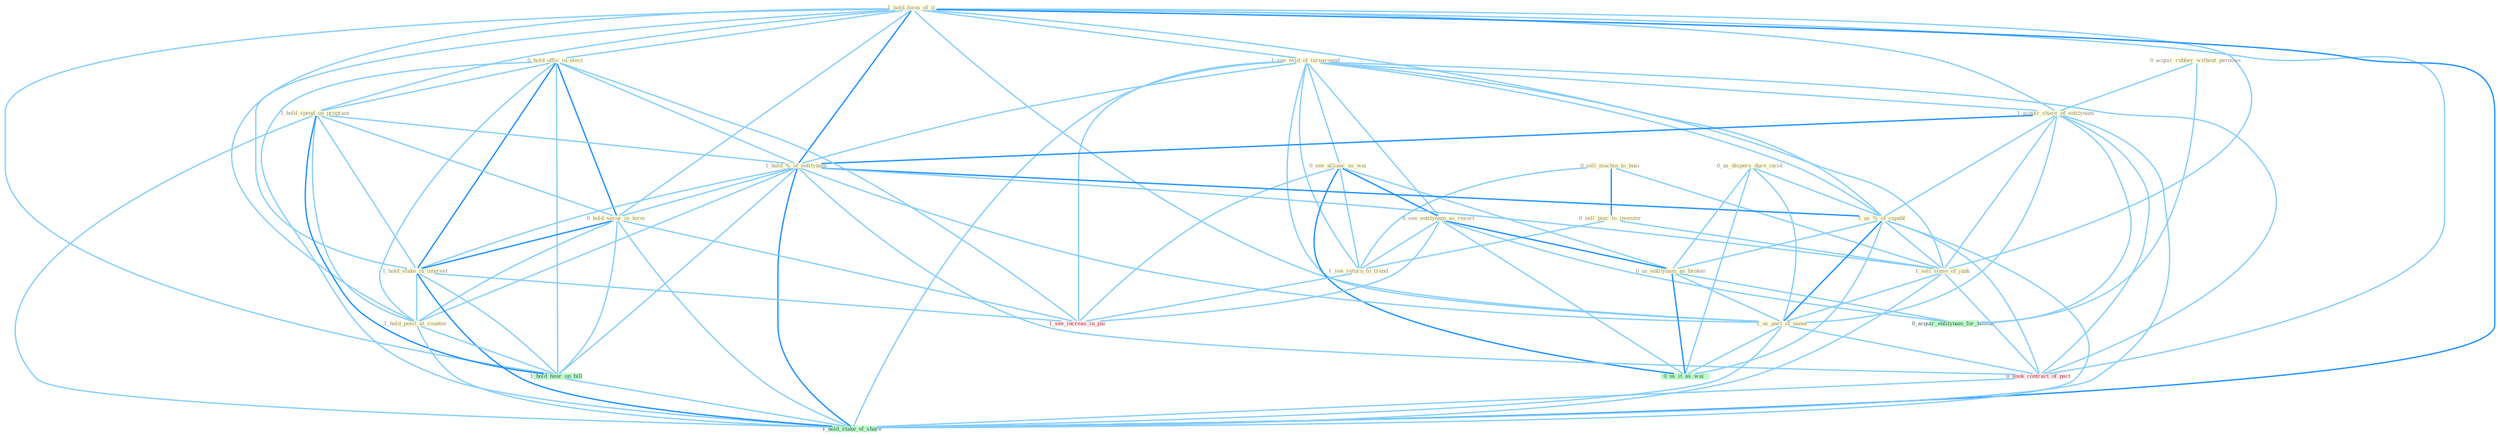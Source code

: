 Graph G{ 
    node
    [shape=polygon,style=filled,width=.5,height=.06,color="#BDFCC9",fixedsize=true,fontsize=4,
    fontcolor="#2f4f4f"];
    {node
    [color="#ffffe0", fontcolor="#8b7d6b"] "1_hold_form_of_it " "0_acquir_rubber_without_permiss " "0_sell_machin_to_busi " "1_see_evid_of_turnaround " "1_acquir_share_of_entitynam " "0_hold_offic_in_elect " "0_sell_piec_to_investor " "1_hold_spend_on_program " "0_see_allianc_as_wai " "0_see_entitynam_as_resort " "1_hold_%_of_entitynam " "0_us_dispers_dure_incid " "1_see_return_to_trend " "0_hold_secur_in_term " "1_hold_stake_in_interest " "1_hold_posit_at_counter " "1_us_%_of_capabl " "0_us_entitynam_as_broker " "1_sell_some_of_junk " "1_us_part_of_name "}
{node [color="#fff0f5", fontcolor="#b22222"] "0_seek_contract_of_pact " "1_see_increas_in_pai "}
edge [color="#B0E2FF"];

	"1_hold_form_of_it " -- "1_see_evid_of_turnaround " [w="1", color="#87cefa" ];
	"1_hold_form_of_it " -- "1_acquir_share_of_entitynam " [w="1", color="#87cefa" ];
	"1_hold_form_of_it " -- "0_hold_offic_in_elect " [w="1", color="#87cefa" ];
	"1_hold_form_of_it " -- "1_hold_spend_on_program " [w="1", color="#87cefa" ];
	"1_hold_form_of_it " -- "1_hold_%_of_entitynam " [w="2", color="#1e90ff" , len=0.8];
	"1_hold_form_of_it " -- "0_hold_secur_in_term " [w="1", color="#87cefa" ];
	"1_hold_form_of_it " -- "1_hold_stake_in_interest " [w="1", color="#87cefa" ];
	"1_hold_form_of_it " -- "1_hold_posit_at_counter " [w="1", color="#87cefa" ];
	"1_hold_form_of_it " -- "1_us_%_of_capabl " [w="1", color="#87cefa" ];
	"1_hold_form_of_it " -- "1_sell_some_of_junk " [w="1", color="#87cefa" ];
	"1_hold_form_of_it " -- "1_us_part_of_name " [w="1", color="#87cefa" ];
	"1_hold_form_of_it " -- "0_seek_contract_of_pact " [w="1", color="#87cefa" ];
	"1_hold_form_of_it " -- "1_hold_hear_on_bill " [w="1", color="#87cefa" ];
	"1_hold_form_of_it " -- "1_hold_stake_of_share " [w="2", color="#1e90ff" , len=0.8];
	"0_acquir_rubber_without_permiss " -- "1_acquir_share_of_entitynam " [w="1", color="#87cefa" ];
	"0_acquir_rubber_without_permiss " -- "0_acquir_entitynam_for_billion " [w="1", color="#87cefa" ];
	"0_sell_machin_to_busi " -- "0_sell_piec_to_investor " [w="2", color="#1e90ff" , len=0.8];
	"0_sell_machin_to_busi " -- "1_see_return_to_trend " [w="1", color="#87cefa" ];
	"0_sell_machin_to_busi " -- "1_sell_some_of_junk " [w="1", color="#87cefa" ];
	"1_see_evid_of_turnaround " -- "1_acquir_share_of_entitynam " [w="1", color="#87cefa" ];
	"1_see_evid_of_turnaround " -- "0_see_allianc_as_wai " [w="1", color="#87cefa" ];
	"1_see_evid_of_turnaround " -- "0_see_entitynam_as_resort " [w="1", color="#87cefa" ];
	"1_see_evid_of_turnaround " -- "1_hold_%_of_entitynam " [w="1", color="#87cefa" ];
	"1_see_evid_of_turnaround " -- "1_see_return_to_trend " [w="1", color="#87cefa" ];
	"1_see_evid_of_turnaround " -- "1_us_%_of_capabl " [w="1", color="#87cefa" ];
	"1_see_evid_of_turnaround " -- "1_sell_some_of_junk " [w="1", color="#87cefa" ];
	"1_see_evid_of_turnaround " -- "1_us_part_of_name " [w="1", color="#87cefa" ];
	"1_see_evid_of_turnaround " -- "0_seek_contract_of_pact " [w="1", color="#87cefa" ];
	"1_see_evid_of_turnaround " -- "1_see_increas_in_pai " [w="1", color="#87cefa" ];
	"1_see_evid_of_turnaround " -- "1_hold_stake_of_share " [w="1", color="#87cefa" ];
	"1_acquir_share_of_entitynam " -- "1_hold_%_of_entitynam " [w="2", color="#1e90ff" , len=0.8];
	"1_acquir_share_of_entitynam " -- "1_us_%_of_capabl " [w="1", color="#87cefa" ];
	"1_acquir_share_of_entitynam " -- "1_sell_some_of_junk " [w="1", color="#87cefa" ];
	"1_acquir_share_of_entitynam " -- "1_us_part_of_name " [w="1", color="#87cefa" ];
	"1_acquir_share_of_entitynam " -- "0_seek_contract_of_pact " [w="1", color="#87cefa" ];
	"1_acquir_share_of_entitynam " -- "0_acquir_entitynam_for_billion " [w="1", color="#87cefa" ];
	"1_acquir_share_of_entitynam " -- "1_hold_stake_of_share " [w="1", color="#87cefa" ];
	"0_hold_offic_in_elect " -- "1_hold_spend_on_program " [w="1", color="#87cefa" ];
	"0_hold_offic_in_elect " -- "1_hold_%_of_entitynam " [w="1", color="#87cefa" ];
	"0_hold_offic_in_elect " -- "0_hold_secur_in_term " [w="2", color="#1e90ff" , len=0.8];
	"0_hold_offic_in_elect " -- "1_hold_stake_in_interest " [w="2", color="#1e90ff" , len=0.8];
	"0_hold_offic_in_elect " -- "1_hold_posit_at_counter " [w="1", color="#87cefa" ];
	"0_hold_offic_in_elect " -- "1_see_increas_in_pai " [w="1", color="#87cefa" ];
	"0_hold_offic_in_elect " -- "1_hold_hear_on_bill " [w="1", color="#87cefa" ];
	"0_hold_offic_in_elect " -- "1_hold_stake_of_share " [w="1", color="#87cefa" ];
	"0_sell_piec_to_investor " -- "1_see_return_to_trend " [w="1", color="#87cefa" ];
	"0_sell_piec_to_investor " -- "1_sell_some_of_junk " [w="1", color="#87cefa" ];
	"1_hold_spend_on_program " -- "1_hold_%_of_entitynam " [w="1", color="#87cefa" ];
	"1_hold_spend_on_program " -- "0_hold_secur_in_term " [w="1", color="#87cefa" ];
	"1_hold_spend_on_program " -- "1_hold_stake_in_interest " [w="1", color="#87cefa" ];
	"1_hold_spend_on_program " -- "1_hold_posit_at_counter " [w="1", color="#87cefa" ];
	"1_hold_spend_on_program " -- "1_hold_hear_on_bill " [w="2", color="#1e90ff" , len=0.8];
	"1_hold_spend_on_program " -- "1_hold_stake_of_share " [w="1", color="#87cefa" ];
	"0_see_allianc_as_wai " -- "0_see_entitynam_as_resort " [w="2", color="#1e90ff" , len=0.8];
	"0_see_allianc_as_wai " -- "1_see_return_to_trend " [w="1", color="#87cefa" ];
	"0_see_allianc_as_wai " -- "0_us_entitynam_as_broker " [w="1", color="#87cefa" ];
	"0_see_allianc_as_wai " -- "0_us_it_as_wai " [w="2", color="#1e90ff" , len=0.8];
	"0_see_allianc_as_wai " -- "1_see_increas_in_pai " [w="1", color="#87cefa" ];
	"0_see_entitynam_as_resort " -- "1_see_return_to_trend " [w="1", color="#87cefa" ];
	"0_see_entitynam_as_resort " -- "0_us_entitynam_as_broker " [w="2", color="#1e90ff" , len=0.8];
	"0_see_entitynam_as_resort " -- "0_us_it_as_wai " [w="1", color="#87cefa" ];
	"0_see_entitynam_as_resort " -- "0_acquir_entitynam_for_billion " [w="1", color="#87cefa" ];
	"0_see_entitynam_as_resort " -- "1_see_increas_in_pai " [w="1", color="#87cefa" ];
	"1_hold_%_of_entitynam " -- "0_hold_secur_in_term " [w="1", color="#87cefa" ];
	"1_hold_%_of_entitynam " -- "1_hold_stake_in_interest " [w="1", color="#87cefa" ];
	"1_hold_%_of_entitynam " -- "1_hold_posit_at_counter " [w="1", color="#87cefa" ];
	"1_hold_%_of_entitynam " -- "1_us_%_of_capabl " [w="2", color="#1e90ff" , len=0.8];
	"1_hold_%_of_entitynam " -- "1_sell_some_of_junk " [w="1", color="#87cefa" ];
	"1_hold_%_of_entitynam " -- "1_us_part_of_name " [w="1", color="#87cefa" ];
	"1_hold_%_of_entitynam " -- "0_seek_contract_of_pact " [w="1", color="#87cefa" ];
	"1_hold_%_of_entitynam " -- "1_hold_hear_on_bill " [w="1", color="#87cefa" ];
	"1_hold_%_of_entitynam " -- "1_hold_stake_of_share " [w="2", color="#1e90ff" , len=0.8];
	"0_us_dispers_dure_incid " -- "1_us_%_of_capabl " [w="1", color="#87cefa" ];
	"0_us_dispers_dure_incid " -- "0_us_entitynam_as_broker " [w="1", color="#87cefa" ];
	"0_us_dispers_dure_incid " -- "1_us_part_of_name " [w="1", color="#87cefa" ];
	"0_us_dispers_dure_incid " -- "0_us_it_as_wai " [w="1", color="#87cefa" ];
	"1_see_return_to_trend " -- "1_see_increas_in_pai " [w="1", color="#87cefa" ];
	"0_hold_secur_in_term " -- "1_hold_stake_in_interest " [w="2", color="#1e90ff" , len=0.8];
	"0_hold_secur_in_term " -- "1_hold_posit_at_counter " [w="1", color="#87cefa" ];
	"0_hold_secur_in_term " -- "1_see_increas_in_pai " [w="1", color="#87cefa" ];
	"0_hold_secur_in_term " -- "1_hold_hear_on_bill " [w="1", color="#87cefa" ];
	"0_hold_secur_in_term " -- "1_hold_stake_of_share " [w="1", color="#87cefa" ];
	"1_hold_stake_in_interest " -- "1_hold_posit_at_counter " [w="1", color="#87cefa" ];
	"1_hold_stake_in_interest " -- "1_see_increas_in_pai " [w="1", color="#87cefa" ];
	"1_hold_stake_in_interest " -- "1_hold_hear_on_bill " [w="1", color="#87cefa" ];
	"1_hold_stake_in_interest " -- "1_hold_stake_of_share " [w="2", color="#1e90ff" , len=0.8];
	"1_hold_posit_at_counter " -- "1_hold_hear_on_bill " [w="1", color="#87cefa" ];
	"1_hold_posit_at_counter " -- "1_hold_stake_of_share " [w="1", color="#87cefa" ];
	"1_us_%_of_capabl " -- "0_us_entitynam_as_broker " [w="1", color="#87cefa" ];
	"1_us_%_of_capabl " -- "1_sell_some_of_junk " [w="1", color="#87cefa" ];
	"1_us_%_of_capabl " -- "1_us_part_of_name " [w="2", color="#1e90ff" , len=0.8];
	"1_us_%_of_capabl " -- "0_seek_contract_of_pact " [w="1", color="#87cefa" ];
	"1_us_%_of_capabl " -- "0_us_it_as_wai " [w="1", color="#87cefa" ];
	"1_us_%_of_capabl " -- "1_hold_stake_of_share " [w="1", color="#87cefa" ];
	"0_us_entitynam_as_broker " -- "1_us_part_of_name " [w="1", color="#87cefa" ];
	"0_us_entitynam_as_broker " -- "0_us_it_as_wai " [w="2", color="#1e90ff" , len=0.8];
	"0_us_entitynam_as_broker " -- "0_acquir_entitynam_for_billion " [w="1", color="#87cefa" ];
	"1_sell_some_of_junk " -- "1_us_part_of_name " [w="1", color="#87cefa" ];
	"1_sell_some_of_junk " -- "0_seek_contract_of_pact " [w="1", color="#87cefa" ];
	"1_sell_some_of_junk " -- "1_hold_stake_of_share " [w="1", color="#87cefa" ];
	"1_us_part_of_name " -- "0_seek_contract_of_pact " [w="1", color="#87cefa" ];
	"1_us_part_of_name " -- "0_us_it_as_wai " [w="1", color="#87cefa" ];
	"1_us_part_of_name " -- "1_hold_stake_of_share " [w="1", color="#87cefa" ];
	"0_seek_contract_of_pact " -- "1_hold_stake_of_share " [w="1", color="#87cefa" ];
	"1_hold_hear_on_bill " -- "1_hold_stake_of_share " [w="1", color="#87cefa" ];
}